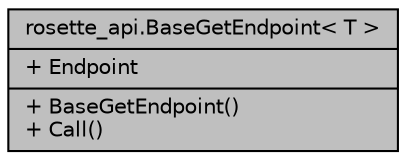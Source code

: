 digraph "rosette_api.BaseGetEndpoint&lt; T &gt;"
{
  edge [fontname="Helvetica",fontsize="10",labelfontname="Helvetica",labelfontsize="10"];
  node [fontname="Helvetica",fontsize="10",shape=record];
  Node1 [label="{rosette_api.BaseGetEndpoint\< T \>\n|+ Endpoint\l|+ BaseGetEndpoint()\l+ Call()\l}",height=0.2,width=0.4,color="black", fillcolor="grey75", style="filled", fontcolor="black"];
}
